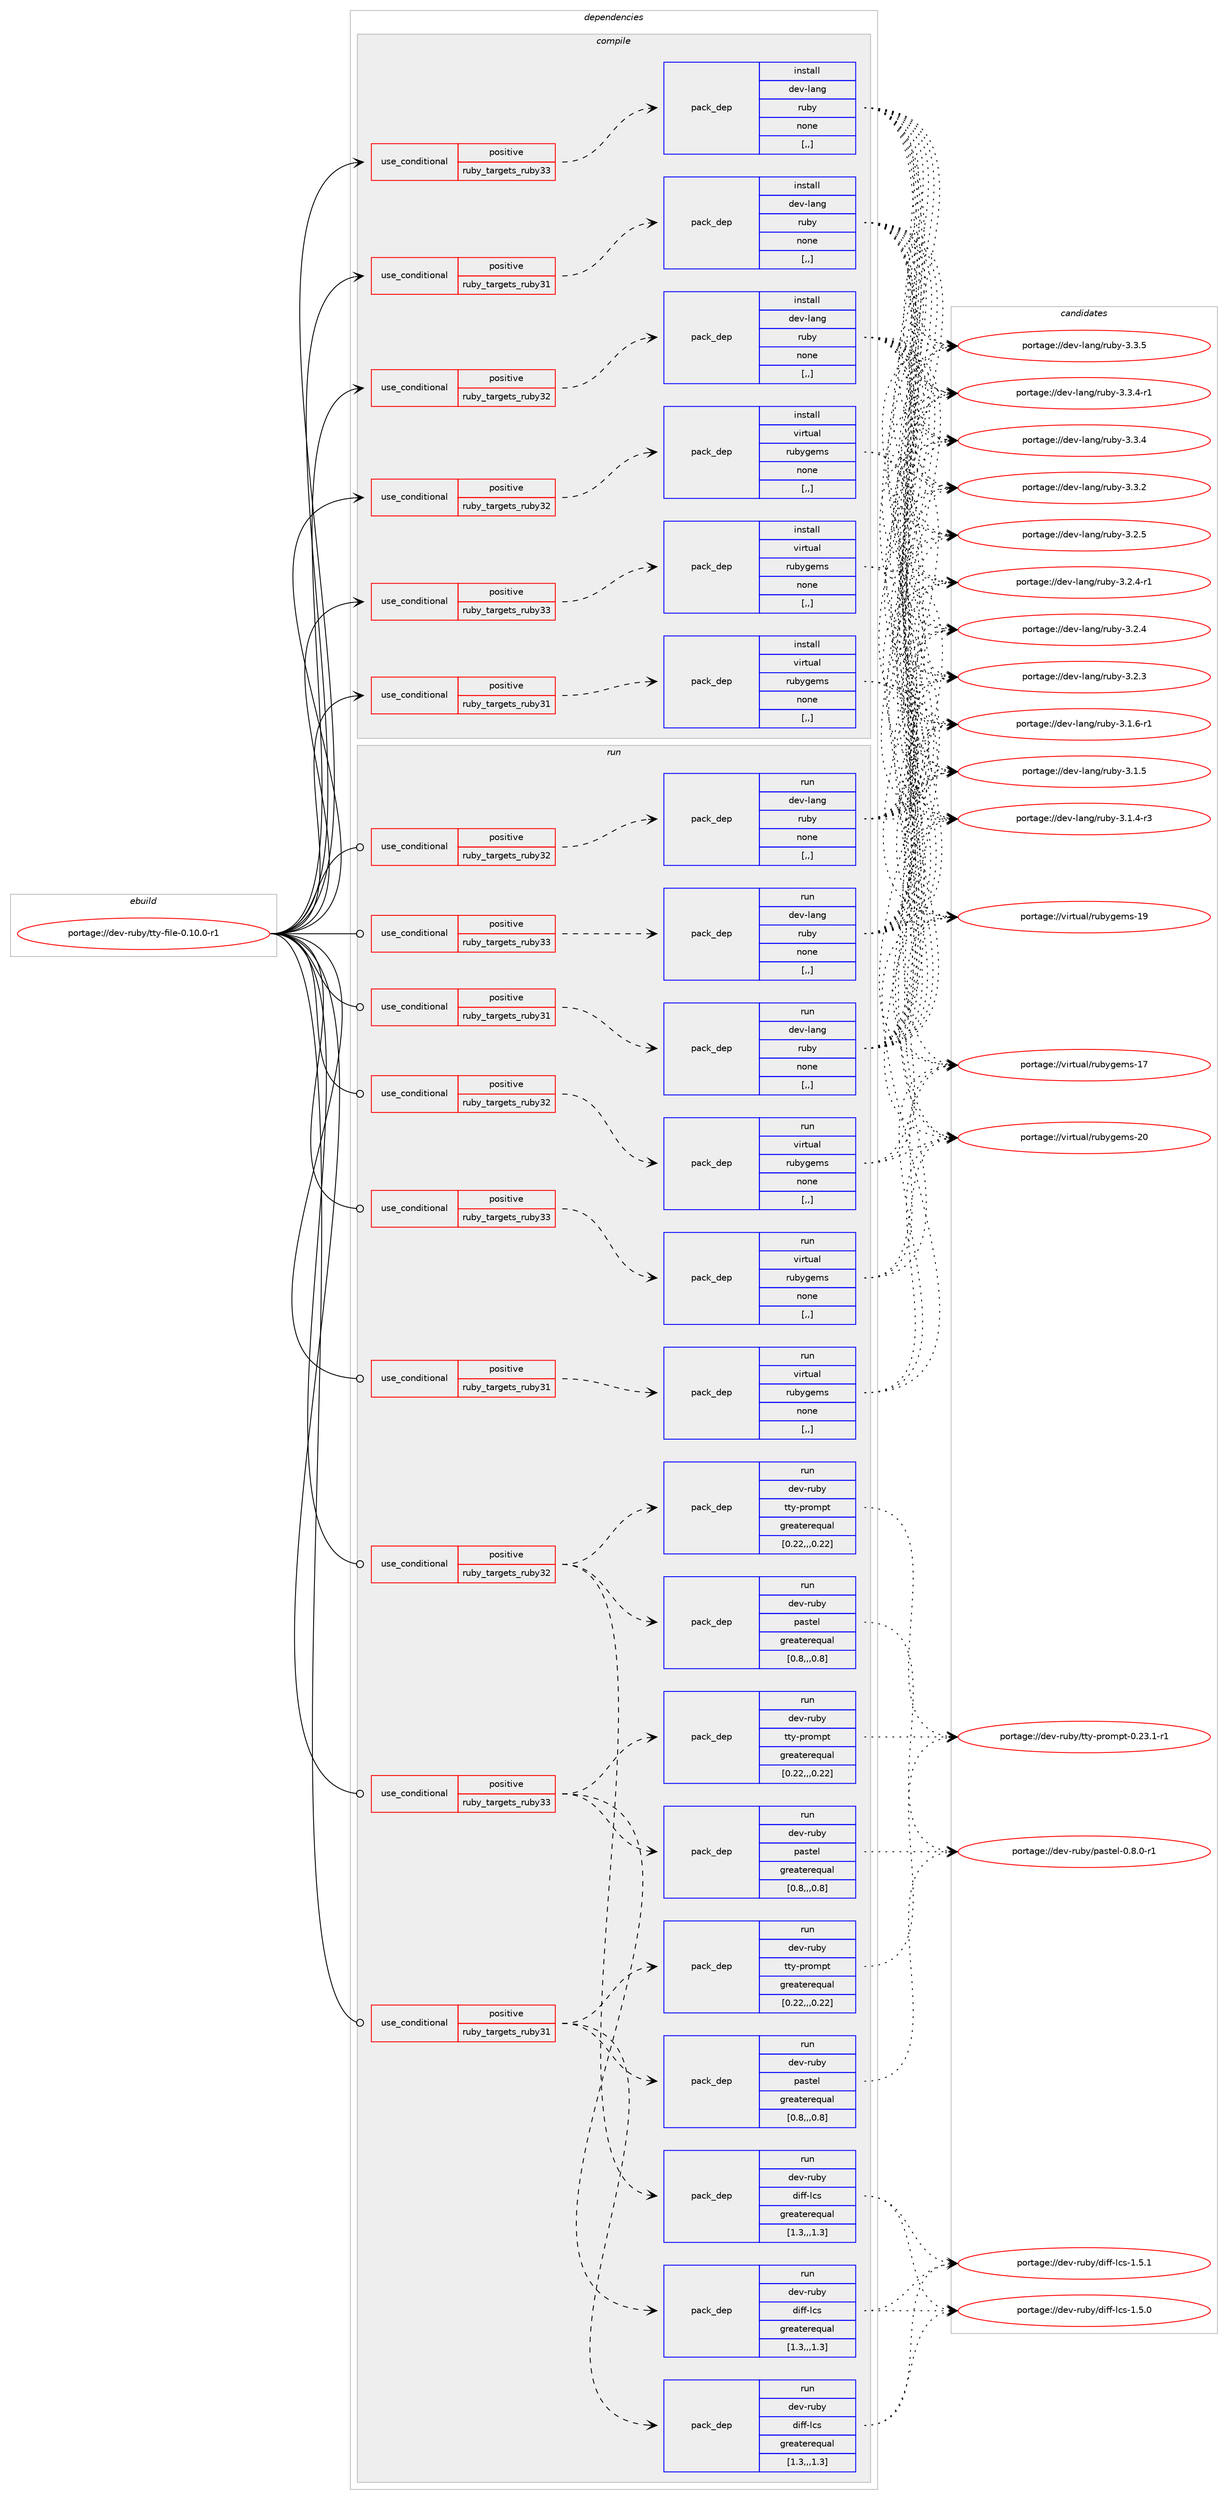 digraph prolog {

# *************
# Graph options
# *************

newrank=true;
concentrate=true;
compound=true;
graph [rankdir=LR,fontname=Helvetica,fontsize=10,ranksep=1.5];#, ranksep=2.5, nodesep=0.2];
edge  [arrowhead=vee];
node  [fontname=Helvetica,fontsize=10];

# **********
# The ebuild
# **********

subgraph cluster_leftcol {
color=gray;
label=<<i>ebuild</i>>;
id [label="portage://dev-ruby/tty-file-0.10.0-r1", color=red, width=4, href="../dev-ruby/tty-file-0.10.0-r1.svg"];
}

# ****************
# The dependencies
# ****************

subgraph cluster_midcol {
color=gray;
label=<<i>dependencies</i>>;
subgraph cluster_compile {
fillcolor="#eeeeee";
style=filled;
label=<<i>compile</i>>;
subgraph cond189403 {
dependency703143 [label=<<TABLE BORDER="0" CELLBORDER="1" CELLSPACING="0" CELLPADDING="4"><TR><TD ROWSPAN="3" CELLPADDING="10">use_conditional</TD></TR><TR><TD>positive</TD></TR><TR><TD>ruby_targets_ruby31</TD></TR></TABLE>>, shape=none, color=red];
subgraph pack508756 {
dependency703144 [label=<<TABLE BORDER="0" CELLBORDER="1" CELLSPACING="0" CELLPADDING="4" WIDTH="220"><TR><TD ROWSPAN="6" CELLPADDING="30">pack_dep</TD></TR><TR><TD WIDTH="110">install</TD></TR><TR><TD>dev-lang</TD></TR><TR><TD>ruby</TD></TR><TR><TD>none</TD></TR><TR><TD>[,,]</TD></TR></TABLE>>, shape=none, color=blue];
}
dependency703143:e -> dependency703144:w [weight=20,style="dashed",arrowhead="vee"];
}
id:e -> dependency703143:w [weight=20,style="solid",arrowhead="vee"];
subgraph cond189404 {
dependency703145 [label=<<TABLE BORDER="0" CELLBORDER="1" CELLSPACING="0" CELLPADDING="4"><TR><TD ROWSPAN="3" CELLPADDING="10">use_conditional</TD></TR><TR><TD>positive</TD></TR><TR><TD>ruby_targets_ruby31</TD></TR></TABLE>>, shape=none, color=red];
subgraph pack508757 {
dependency703146 [label=<<TABLE BORDER="0" CELLBORDER="1" CELLSPACING="0" CELLPADDING="4" WIDTH="220"><TR><TD ROWSPAN="6" CELLPADDING="30">pack_dep</TD></TR><TR><TD WIDTH="110">install</TD></TR><TR><TD>virtual</TD></TR><TR><TD>rubygems</TD></TR><TR><TD>none</TD></TR><TR><TD>[,,]</TD></TR></TABLE>>, shape=none, color=blue];
}
dependency703145:e -> dependency703146:w [weight=20,style="dashed",arrowhead="vee"];
}
id:e -> dependency703145:w [weight=20,style="solid",arrowhead="vee"];
subgraph cond189405 {
dependency703147 [label=<<TABLE BORDER="0" CELLBORDER="1" CELLSPACING="0" CELLPADDING="4"><TR><TD ROWSPAN="3" CELLPADDING="10">use_conditional</TD></TR><TR><TD>positive</TD></TR><TR><TD>ruby_targets_ruby32</TD></TR></TABLE>>, shape=none, color=red];
subgraph pack508758 {
dependency703148 [label=<<TABLE BORDER="0" CELLBORDER="1" CELLSPACING="0" CELLPADDING="4" WIDTH="220"><TR><TD ROWSPAN="6" CELLPADDING="30">pack_dep</TD></TR><TR><TD WIDTH="110">install</TD></TR><TR><TD>dev-lang</TD></TR><TR><TD>ruby</TD></TR><TR><TD>none</TD></TR><TR><TD>[,,]</TD></TR></TABLE>>, shape=none, color=blue];
}
dependency703147:e -> dependency703148:w [weight=20,style="dashed",arrowhead="vee"];
}
id:e -> dependency703147:w [weight=20,style="solid",arrowhead="vee"];
subgraph cond189406 {
dependency703149 [label=<<TABLE BORDER="0" CELLBORDER="1" CELLSPACING="0" CELLPADDING="4"><TR><TD ROWSPAN="3" CELLPADDING="10">use_conditional</TD></TR><TR><TD>positive</TD></TR><TR><TD>ruby_targets_ruby32</TD></TR></TABLE>>, shape=none, color=red];
subgraph pack508759 {
dependency703150 [label=<<TABLE BORDER="0" CELLBORDER="1" CELLSPACING="0" CELLPADDING="4" WIDTH="220"><TR><TD ROWSPAN="6" CELLPADDING="30">pack_dep</TD></TR><TR><TD WIDTH="110">install</TD></TR><TR><TD>virtual</TD></TR><TR><TD>rubygems</TD></TR><TR><TD>none</TD></TR><TR><TD>[,,]</TD></TR></TABLE>>, shape=none, color=blue];
}
dependency703149:e -> dependency703150:w [weight=20,style="dashed",arrowhead="vee"];
}
id:e -> dependency703149:w [weight=20,style="solid",arrowhead="vee"];
subgraph cond189407 {
dependency703151 [label=<<TABLE BORDER="0" CELLBORDER="1" CELLSPACING="0" CELLPADDING="4"><TR><TD ROWSPAN="3" CELLPADDING="10">use_conditional</TD></TR><TR><TD>positive</TD></TR><TR><TD>ruby_targets_ruby33</TD></TR></TABLE>>, shape=none, color=red];
subgraph pack508760 {
dependency703152 [label=<<TABLE BORDER="0" CELLBORDER="1" CELLSPACING="0" CELLPADDING="4" WIDTH="220"><TR><TD ROWSPAN="6" CELLPADDING="30">pack_dep</TD></TR><TR><TD WIDTH="110">install</TD></TR><TR><TD>dev-lang</TD></TR><TR><TD>ruby</TD></TR><TR><TD>none</TD></TR><TR><TD>[,,]</TD></TR></TABLE>>, shape=none, color=blue];
}
dependency703151:e -> dependency703152:w [weight=20,style="dashed",arrowhead="vee"];
}
id:e -> dependency703151:w [weight=20,style="solid",arrowhead="vee"];
subgraph cond189408 {
dependency703153 [label=<<TABLE BORDER="0" CELLBORDER="1" CELLSPACING="0" CELLPADDING="4"><TR><TD ROWSPAN="3" CELLPADDING="10">use_conditional</TD></TR><TR><TD>positive</TD></TR><TR><TD>ruby_targets_ruby33</TD></TR></TABLE>>, shape=none, color=red];
subgraph pack508761 {
dependency703154 [label=<<TABLE BORDER="0" CELLBORDER="1" CELLSPACING="0" CELLPADDING="4" WIDTH="220"><TR><TD ROWSPAN="6" CELLPADDING="30">pack_dep</TD></TR><TR><TD WIDTH="110">install</TD></TR><TR><TD>virtual</TD></TR><TR><TD>rubygems</TD></TR><TR><TD>none</TD></TR><TR><TD>[,,]</TD></TR></TABLE>>, shape=none, color=blue];
}
dependency703153:e -> dependency703154:w [weight=20,style="dashed",arrowhead="vee"];
}
id:e -> dependency703153:w [weight=20,style="solid",arrowhead="vee"];
}
subgraph cluster_compileandrun {
fillcolor="#eeeeee";
style=filled;
label=<<i>compile and run</i>>;
}
subgraph cluster_run {
fillcolor="#eeeeee";
style=filled;
label=<<i>run</i>>;
subgraph cond189409 {
dependency703155 [label=<<TABLE BORDER="0" CELLBORDER="1" CELLSPACING="0" CELLPADDING="4"><TR><TD ROWSPAN="3" CELLPADDING="10">use_conditional</TD></TR><TR><TD>positive</TD></TR><TR><TD>ruby_targets_ruby31</TD></TR></TABLE>>, shape=none, color=red];
subgraph pack508762 {
dependency703156 [label=<<TABLE BORDER="0" CELLBORDER="1" CELLSPACING="0" CELLPADDING="4" WIDTH="220"><TR><TD ROWSPAN="6" CELLPADDING="30">pack_dep</TD></TR><TR><TD WIDTH="110">run</TD></TR><TR><TD>dev-lang</TD></TR><TR><TD>ruby</TD></TR><TR><TD>none</TD></TR><TR><TD>[,,]</TD></TR></TABLE>>, shape=none, color=blue];
}
dependency703155:e -> dependency703156:w [weight=20,style="dashed",arrowhead="vee"];
}
id:e -> dependency703155:w [weight=20,style="solid",arrowhead="odot"];
subgraph cond189410 {
dependency703157 [label=<<TABLE BORDER="0" CELLBORDER="1" CELLSPACING="0" CELLPADDING="4"><TR><TD ROWSPAN="3" CELLPADDING="10">use_conditional</TD></TR><TR><TD>positive</TD></TR><TR><TD>ruby_targets_ruby31</TD></TR></TABLE>>, shape=none, color=red];
subgraph pack508763 {
dependency703158 [label=<<TABLE BORDER="0" CELLBORDER="1" CELLSPACING="0" CELLPADDING="4" WIDTH="220"><TR><TD ROWSPAN="6" CELLPADDING="30">pack_dep</TD></TR><TR><TD WIDTH="110">run</TD></TR><TR><TD>dev-ruby</TD></TR><TR><TD>diff-lcs</TD></TR><TR><TD>greaterequal</TD></TR><TR><TD>[1.3,,,1.3]</TD></TR></TABLE>>, shape=none, color=blue];
}
dependency703157:e -> dependency703158:w [weight=20,style="dashed",arrowhead="vee"];
subgraph pack508764 {
dependency703159 [label=<<TABLE BORDER="0" CELLBORDER="1" CELLSPACING="0" CELLPADDING="4" WIDTH="220"><TR><TD ROWSPAN="6" CELLPADDING="30">pack_dep</TD></TR><TR><TD WIDTH="110">run</TD></TR><TR><TD>dev-ruby</TD></TR><TR><TD>pastel</TD></TR><TR><TD>greaterequal</TD></TR><TR><TD>[0.8,,,0.8]</TD></TR></TABLE>>, shape=none, color=blue];
}
dependency703157:e -> dependency703159:w [weight=20,style="dashed",arrowhead="vee"];
subgraph pack508765 {
dependency703160 [label=<<TABLE BORDER="0" CELLBORDER="1" CELLSPACING="0" CELLPADDING="4" WIDTH="220"><TR><TD ROWSPAN="6" CELLPADDING="30">pack_dep</TD></TR><TR><TD WIDTH="110">run</TD></TR><TR><TD>dev-ruby</TD></TR><TR><TD>tty-prompt</TD></TR><TR><TD>greaterequal</TD></TR><TR><TD>[0.22,,,0.22]</TD></TR></TABLE>>, shape=none, color=blue];
}
dependency703157:e -> dependency703160:w [weight=20,style="dashed",arrowhead="vee"];
}
id:e -> dependency703157:w [weight=20,style="solid",arrowhead="odot"];
subgraph cond189411 {
dependency703161 [label=<<TABLE BORDER="0" CELLBORDER="1" CELLSPACING="0" CELLPADDING="4"><TR><TD ROWSPAN="3" CELLPADDING="10">use_conditional</TD></TR><TR><TD>positive</TD></TR><TR><TD>ruby_targets_ruby31</TD></TR></TABLE>>, shape=none, color=red];
subgraph pack508766 {
dependency703162 [label=<<TABLE BORDER="0" CELLBORDER="1" CELLSPACING="0" CELLPADDING="4" WIDTH="220"><TR><TD ROWSPAN="6" CELLPADDING="30">pack_dep</TD></TR><TR><TD WIDTH="110">run</TD></TR><TR><TD>virtual</TD></TR><TR><TD>rubygems</TD></TR><TR><TD>none</TD></TR><TR><TD>[,,]</TD></TR></TABLE>>, shape=none, color=blue];
}
dependency703161:e -> dependency703162:w [weight=20,style="dashed",arrowhead="vee"];
}
id:e -> dependency703161:w [weight=20,style="solid",arrowhead="odot"];
subgraph cond189412 {
dependency703163 [label=<<TABLE BORDER="0" CELLBORDER="1" CELLSPACING="0" CELLPADDING="4"><TR><TD ROWSPAN="3" CELLPADDING="10">use_conditional</TD></TR><TR><TD>positive</TD></TR><TR><TD>ruby_targets_ruby32</TD></TR></TABLE>>, shape=none, color=red];
subgraph pack508767 {
dependency703164 [label=<<TABLE BORDER="0" CELLBORDER="1" CELLSPACING="0" CELLPADDING="4" WIDTH="220"><TR><TD ROWSPAN="6" CELLPADDING="30">pack_dep</TD></TR><TR><TD WIDTH="110">run</TD></TR><TR><TD>dev-lang</TD></TR><TR><TD>ruby</TD></TR><TR><TD>none</TD></TR><TR><TD>[,,]</TD></TR></TABLE>>, shape=none, color=blue];
}
dependency703163:e -> dependency703164:w [weight=20,style="dashed",arrowhead="vee"];
}
id:e -> dependency703163:w [weight=20,style="solid",arrowhead="odot"];
subgraph cond189413 {
dependency703165 [label=<<TABLE BORDER="0" CELLBORDER="1" CELLSPACING="0" CELLPADDING="4"><TR><TD ROWSPAN="3" CELLPADDING="10">use_conditional</TD></TR><TR><TD>positive</TD></TR><TR><TD>ruby_targets_ruby32</TD></TR></TABLE>>, shape=none, color=red];
subgraph pack508768 {
dependency703166 [label=<<TABLE BORDER="0" CELLBORDER="1" CELLSPACING="0" CELLPADDING="4" WIDTH="220"><TR><TD ROWSPAN="6" CELLPADDING="30">pack_dep</TD></TR><TR><TD WIDTH="110">run</TD></TR><TR><TD>dev-ruby</TD></TR><TR><TD>diff-lcs</TD></TR><TR><TD>greaterequal</TD></TR><TR><TD>[1.3,,,1.3]</TD></TR></TABLE>>, shape=none, color=blue];
}
dependency703165:e -> dependency703166:w [weight=20,style="dashed",arrowhead="vee"];
subgraph pack508769 {
dependency703167 [label=<<TABLE BORDER="0" CELLBORDER="1" CELLSPACING="0" CELLPADDING="4" WIDTH="220"><TR><TD ROWSPAN="6" CELLPADDING="30">pack_dep</TD></TR><TR><TD WIDTH="110">run</TD></TR><TR><TD>dev-ruby</TD></TR><TR><TD>pastel</TD></TR><TR><TD>greaterequal</TD></TR><TR><TD>[0.8,,,0.8]</TD></TR></TABLE>>, shape=none, color=blue];
}
dependency703165:e -> dependency703167:w [weight=20,style="dashed",arrowhead="vee"];
subgraph pack508770 {
dependency703168 [label=<<TABLE BORDER="0" CELLBORDER="1" CELLSPACING="0" CELLPADDING="4" WIDTH="220"><TR><TD ROWSPAN="6" CELLPADDING="30">pack_dep</TD></TR><TR><TD WIDTH="110">run</TD></TR><TR><TD>dev-ruby</TD></TR><TR><TD>tty-prompt</TD></TR><TR><TD>greaterequal</TD></TR><TR><TD>[0.22,,,0.22]</TD></TR></TABLE>>, shape=none, color=blue];
}
dependency703165:e -> dependency703168:w [weight=20,style="dashed",arrowhead="vee"];
}
id:e -> dependency703165:w [weight=20,style="solid",arrowhead="odot"];
subgraph cond189414 {
dependency703169 [label=<<TABLE BORDER="0" CELLBORDER="1" CELLSPACING="0" CELLPADDING="4"><TR><TD ROWSPAN="3" CELLPADDING="10">use_conditional</TD></TR><TR><TD>positive</TD></TR><TR><TD>ruby_targets_ruby32</TD></TR></TABLE>>, shape=none, color=red];
subgraph pack508771 {
dependency703170 [label=<<TABLE BORDER="0" CELLBORDER="1" CELLSPACING="0" CELLPADDING="4" WIDTH="220"><TR><TD ROWSPAN="6" CELLPADDING="30">pack_dep</TD></TR><TR><TD WIDTH="110">run</TD></TR><TR><TD>virtual</TD></TR><TR><TD>rubygems</TD></TR><TR><TD>none</TD></TR><TR><TD>[,,]</TD></TR></TABLE>>, shape=none, color=blue];
}
dependency703169:e -> dependency703170:w [weight=20,style="dashed",arrowhead="vee"];
}
id:e -> dependency703169:w [weight=20,style="solid",arrowhead="odot"];
subgraph cond189415 {
dependency703171 [label=<<TABLE BORDER="0" CELLBORDER="1" CELLSPACING="0" CELLPADDING="4"><TR><TD ROWSPAN="3" CELLPADDING="10">use_conditional</TD></TR><TR><TD>positive</TD></TR><TR><TD>ruby_targets_ruby33</TD></TR></TABLE>>, shape=none, color=red];
subgraph pack508772 {
dependency703172 [label=<<TABLE BORDER="0" CELLBORDER="1" CELLSPACING="0" CELLPADDING="4" WIDTH="220"><TR><TD ROWSPAN="6" CELLPADDING="30">pack_dep</TD></TR><TR><TD WIDTH="110">run</TD></TR><TR><TD>dev-lang</TD></TR><TR><TD>ruby</TD></TR><TR><TD>none</TD></TR><TR><TD>[,,]</TD></TR></TABLE>>, shape=none, color=blue];
}
dependency703171:e -> dependency703172:w [weight=20,style="dashed",arrowhead="vee"];
}
id:e -> dependency703171:w [weight=20,style="solid",arrowhead="odot"];
subgraph cond189416 {
dependency703173 [label=<<TABLE BORDER="0" CELLBORDER="1" CELLSPACING="0" CELLPADDING="4"><TR><TD ROWSPAN="3" CELLPADDING="10">use_conditional</TD></TR><TR><TD>positive</TD></TR><TR><TD>ruby_targets_ruby33</TD></TR></TABLE>>, shape=none, color=red];
subgraph pack508773 {
dependency703174 [label=<<TABLE BORDER="0" CELLBORDER="1" CELLSPACING="0" CELLPADDING="4" WIDTH="220"><TR><TD ROWSPAN="6" CELLPADDING="30">pack_dep</TD></TR><TR><TD WIDTH="110">run</TD></TR><TR><TD>dev-ruby</TD></TR><TR><TD>diff-lcs</TD></TR><TR><TD>greaterequal</TD></TR><TR><TD>[1.3,,,1.3]</TD></TR></TABLE>>, shape=none, color=blue];
}
dependency703173:e -> dependency703174:w [weight=20,style="dashed",arrowhead="vee"];
subgraph pack508774 {
dependency703175 [label=<<TABLE BORDER="0" CELLBORDER="1" CELLSPACING="0" CELLPADDING="4" WIDTH="220"><TR><TD ROWSPAN="6" CELLPADDING="30">pack_dep</TD></TR><TR><TD WIDTH="110">run</TD></TR><TR><TD>dev-ruby</TD></TR><TR><TD>pastel</TD></TR><TR><TD>greaterequal</TD></TR><TR><TD>[0.8,,,0.8]</TD></TR></TABLE>>, shape=none, color=blue];
}
dependency703173:e -> dependency703175:w [weight=20,style="dashed",arrowhead="vee"];
subgraph pack508775 {
dependency703176 [label=<<TABLE BORDER="0" CELLBORDER="1" CELLSPACING="0" CELLPADDING="4" WIDTH="220"><TR><TD ROWSPAN="6" CELLPADDING="30">pack_dep</TD></TR><TR><TD WIDTH="110">run</TD></TR><TR><TD>dev-ruby</TD></TR><TR><TD>tty-prompt</TD></TR><TR><TD>greaterequal</TD></TR><TR><TD>[0.22,,,0.22]</TD></TR></TABLE>>, shape=none, color=blue];
}
dependency703173:e -> dependency703176:w [weight=20,style="dashed",arrowhead="vee"];
}
id:e -> dependency703173:w [weight=20,style="solid",arrowhead="odot"];
subgraph cond189417 {
dependency703177 [label=<<TABLE BORDER="0" CELLBORDER="1" CELLSPACING="0" CELLPADDING="4"><TR><TD ROWSPAN="3" CELLPADDING="10">use_conditional</TD></TR><TR><TD>positive</TD></TR><TR><TD>ruby_targets_ruby33</TD></TR></TABLE>>, shape=none, color=red];
subgraph pack508776 {
dependency703178 [label=<<TABLE BORDER="0" CELLBORDER="1" CELLSPACING="0" CELLPADDING="4" WIDTH="220"><TR><TD ROWSPAN="6" CELLPADDING="30">pack_dep</TD></TR><TR><TD WIDTH="110">run</TD></TR><TR><TD>virtual</TD></TR><TR><TD>rubygems</TD></TR><TR><TD>none</TD></TR><TR><TD>[,,]</TD></TR></TABLE>>, shape=none, color=blue];
}
dependency703177:e -> dependency703178:w [weight=20,style="dashed",arrowhead="vee"];
}
id:e -> dependency703177:w [weight=20,style="solid",arrowhead="odot"];
}
}

# **************
# The candidates
# **************

subgraph cluster_choices {
rank=same;
color=gray;
label=<<i>candidates</i>>;

subgraph choice508756 {
color=black;
nodesep=1;
choice10010111845108971101034711411798121455146514653 [label="portage://dev-lang/ruby-3.3.5", color=red, width=4,href="../dev-lang/ruby-3.3.5.svg"];
choice100101118451089711010347114117981214551465146524511449 [label="portage://dev-lang/ruby-3.3.4-r1", color=red, width=4,href="../dev-lang/ruby-3.3.4-r1.svg"];
choice10010111845108971101034711411798121455146514652 [label="portage://dev-lang/ruby-3.3.4", color=red, width=4,href="../dev-lang/ruby-3.3.4.svg"];
choice10010111845108971101034711411798121455146514650 [label="portage://dev-lang/ruby-3.3.2", color=red, width=4,href="../dev-lang/ruby-3.3.2.svg"];
choice10010111845108971101034711411798121455146504653 [label="portage://dev-lang/ruby-3.2.5", color=red, width=4,href="../dev-lang/ruby-3.2.5.svg"];
choice100101118451089711010347114117981214551465046524511449 [label="portage://dev-lang/ruby-3.2.4-r1", color=red, width=4,href="../dev-lang/ruby-3.2.4-r1.svg"];
choice10010111845108971101034711411798121455146504652 [label="portage://dev-lang/ruby-3.2.4", color=red, width=4,href="../dev-lang/ruby-3.2.4.svg"];
choice10010111845108971101034711411798121455146504651 [label="portage://dev-lang/ruby-3.2.3", color=red, width=4,href="../dev-lang/ruby-3.2.3.svg"];
choice100101118451089711010347114117981214551464946544511449 [label="portage://dev-lang/ruby-3.1.6-r1", color=red, width=4,href="../dev-lang/ruby-3.1.6-r1.svg"];
choice10010111845108971101034711411798121455146494653 [label="portage://dev-lang/ruby-3.1.5", color=red, width=4,href="../dev-lang/ruby-3.1.5.svg"];
choice100101118451089711010347114117981214551464946524511451 [label="portage://dev-lang/ruby-3.1.4-r3", color=red, width=4,href="../dev-lang/ruby-3.1.4-r3.svg"];
dependency703144:e -> choice10010111845108971101034711411798121455146514653:w [style=dotted,weight="100"];
dependency703144:e -> choice100101118451089711010347114117981214551465146524511449:w [style=dotted,weight="100"];
dependency703144:e -> choice10010111845108971101034711411798121455146514652:w [style=dotted,weight="100"];
dependency703144:e -> choice10010111845108971101034711411798121455146514650:w [style=dotted,weight="100"];
dependency703144:e -> choice10010111845108971101034711411798121455146504653:w [style=dotted,weight="100"];
dependency703144:e -> choice100101118451089711010347114117981214551465046524511449:w [style=dotted,weight="100"];
dependency703144:e -> choice10010111845108971101034711411798121455146504652:w [style=dotted,weight="100"];
dependency703144:e -> choice10010111845108971101034711411798121455146504651:w [style=dotted,weight="100"];
dependency703144:e -> choice100101118451089711010347114117981214551464946544511449:w [style=dotted,weight="100"];
dependency703144:e -> choice10010111845108971101034711411798121455146494653:w [style=dotted,weight="100"];
dependency703144:e -> choice100101118451089711010347114117981214551464946524511451:w [style=dotted,weight="100"];
}
subgraph choice508757 {
color=black;
nodesep=1;
choice118105114116117971084711411798121103101109115455048 [label="portage://virtual/rubygems-20", color=red, width=4,href="../virtual/rubygems-20.svg"];
choice118105114116117971084711411798121103101109115454957 [label="portage://virtual/rubygems-19", color=red, width=4,href="../virtual/rubygems-19.svg"];
choice118105114116117971084711411798121103101109115454955 [label="portage://virtual/rubygems-17", color=red, width=4,href="../virtual/rubygems-17.svg"];
dependency703146:e -> choice118105114116117971084711411798121103101109115455048:w [style=dotted,weight="100"];
dependency703146:e -> choice118105114116117971084711411798121103101109115454957:w [style=dotted,weight="100"];
dependency703146:e -> choice118105114116117971084711411798121103101109115454955:w [style=dotted,weight="100"];
}
subgraph choice508758 {
color=black;
nodesep=1;
choice10010111845108971101034711411798121455146514653 [label="portage://dev-lang/ruby-3.3.5", color=red, width=4,href="../dev-lang/ruby-3.3.5.svg"];
choice100101118451089711010347114117981214551465146524511449 [label="portage://dev-lang/ruby-3.3.4-r1", color=red, width=4,href="../dev-lang/ruby-3.3.4-r1.svg"];
choice10010111845108971101034711411798121455146514652 [label="portage://dev-lang/ruby-3.3.4", color=red, width=4,href="../dev-lang/ruby-3.3.4.svg"];
choice10010111845108971101034711411798121455146514650 [label="portage://dev-lang/ruby-3.3.2", color=red, width=4,href="../dev-lang/ruby-3.3.2.svg"];
choice10010111845108971101034711411798121455146504653 [label="portage://dev-lang/ruby-3.2.5", color=red, width=4,href="../dev-lang/ruby-3.2.5.svg"];
choice100101118451089711010347114117981214551465046524511449 [label="portage://dev-lang/ruby-3.2.4-r1", color=red, width=4,href="../dev-lang/ruby-3.2.4-r1.svg"];
choice10010111845108971101034711411798121455146504652 [label="portage://dev-lang/ruby-3.2.4", color=red, width=4,href="../dev-lang/ruby-3.2.4.svg"];
choice10010111845108971101034711411798121455146504651 [label="portage://dev-lang/ruby-3.2.3", color=red, width=4,href="../dev-lang/ruby-3.2.3.svg"];
choice100101118451089711010347114117981214551464946544511449 [label="portage://dev-lang/ruby-3.1.6-r1", color=red, width=4,href="../dev-lang/ruby-3.1.6-r1.svg"];
choice10010111845108971101034711411798121455146494653 [label="portage://dev-lang/ruby-3.1.5", color=red, width=4,href="../dev-lang/ruby-3.1.5.svg"];
choice100101118451089711010347114117981214551464946524511451 [label="portage://dev-lang/ruby-3.1.4-r3", color=red, width=4,href="../dev-lang/ruby-3.1.4-r3.svg"];
dependency703148:e -> choice10010111845108971101034711411798121455146514653:w [style=dotted,weight="100"];
dependency703148:e -> choice100101118451089711010347114117981214551465146524511449:w [style=dotted,weight="100"];
dependency703148:e -> choice10010111845108971101034711411798121455146514652:w [style=dotted,weight="100"];
dependency703148:e -> choice10010111845108971101034711411798121455146514650:w [style=dotted,weight="100"];
dependency703148:e -> choice10010111845108971101034711411798121455146504653:w [style=dotted,weight="100"];
dependency703148:e -> choice100101118451089711010347114117981214551465046524511449:w [style=dotted,weight="100"];
dependency703148:e -> choice10010111845108971101034711411798121455146504652:w [style=dotted,weight="100"];
dependency703148:e -> choice10010111845108971101034711411798121455146504651:w [style=dotted,weight="100"];
dependency703148:e -> choice100101118451089711010347114117981214551464946544511449:w [style=dotted,weight="100"];
dependency703148:e -> choice10010111845108971101034711411798121455146494653:w [style=dotted,weight="100"];
dependency703148:e -> choice100101118451089711010347114117981214551464946524511451:w [style=dotted,weight="100"];
}
subgraph choice508759 {
color=black;
nodesep=1;
choice118105114116117971084711411798121103101109115455048 [label="portage://virtual/rubygems-20", color=red, width=4,href="../virtual/rubygems-20.svg"];
choice118105114116117971084711411798121103101109115454957 [label="portage://virtual/rubygems-19", color=red, width=4,href="../virtual/rubygems-19.svg"];
choice118105114116117971084711411798121103101109115454955 [label="portage://virtual/rubygems-17", color=red, width=4,href="../virtual/rubygems-17.svg"];
dependency703150:e -> choice118105114116117971084711411798121103101109115455048:w [style=dotted,weight="100"];
dependency703150:e -> choice118105114116117971084711411798121103101109115454957:w [style=dotted,weight="100"];
dependency703150:e -> choice118105114116117971084711411798121103101109115454955:w [style=dotted,weight="100"];
}
subgraph choice508760 {
color=black;
nodesep=1;
choice10010111845108971101034711411798121455146514653 [label="portage://dev-lang/ruby-3.3.5", color=red, width=4,href="../dev-lang/ruby-3.3.5.svg"];
choice100101118451089711010347114117981214551465146524511449 [label="portage://dev-lang/ruby-3.3.4-r1", color=red, width=4,href="../dev-lang/ruby-3.3.4-r1.svg"];
choice10010111845108971101034711411798121455146514652 [label="portage://dev-lang/ruby-3.3.4", color=red, width=4,href="../dev-lang/ruby-3.3.4.svg"];
choice10010111845108971101034711411798121455146514650 [label="portage://dev-lang/ruby-3.3.2", color=red, width=4,href="../dev-lang/ruby-3.3.2.svg"];
choice10010111845108971101034711411798121455146504653 [label="portage://dev-lang/ruby-3.2.5", color=red, width=4,href="../dev-lang/ruby-3.2.5.svg"];
choice100101118451089711010347114117981214551465046524511449 [label="portage://dev-lang/ruby-3.2.4-r1", color=red, width=4,href="../dev-lang/ruby-3.2.4-r1.svg"];
choice10010111845108971101034711411798121455146504652 [label="portage://dev-lang/ruby-3.2.4", color=red, width=4,href="../dev-lang/ruby-3.2.4.svg"];
choice10010111845108971101034711411798121455146504651 [label="portage://dev-lang/ruby-3.2.3", color=red, width=4,href="../dev-lang/ruby-3.2.3.svg"];
choice100101118451089711010347114117981214551464946544511449 [label="portage://dev-lang/ruby-3.1.6-r1", color=red, width=4,href="../dev-lang/ruby-3.1.6-r1.svg"];
choice10010111845108971101034711411798121455146494653 [label="portage://dev-lang/ruby-3.1.5", color=red, width=4,href="../dev-lang/ruby-3.1.5.svg"];
choice100101118451089711010347114117981214551464946524511451 [label="portage://dev-lang/ruby-3.1.4-r3", color=red, width=4,href="../dev-lang/ruby-3.1.4-r3.svg"];
dependency703152:e -> choice10010111845108971101034711411798121455146514653:w [style=dotted,weight="100"];
dependency703152:e -> choice100101118451089711010347114117981214551465146524511449:w [style=dotted,weight="100"];
dependency703152:e -> choice10010111845108971101034711411798121455146514652:w [style=dotted,weight="100"];
dependency703152:e -> choice10010111845108971101034711411798121455146514650:w [style=dotted,weight="100"];
dependency703152:e -> choice10010111845108971101034711411798121455146504653:w [style=dotted,weight="100"];
dependency703152:e -> choice100101118451089711010347114117981214551465046524511449:w [style=dotted,weight="100"];
dependency703152:e -> choice10010111845108971101034711411798121455146504652:w [style=dotted,weight="100"];
dependency703152:e -> choice10010111845108971101034711411798121455146504651:w [style=dotted,weight="100"];
dependency703152:e -> choice100101118451089711010347114117981214551464946544511449:w [style=dotted,weight="100"];
dependency703152:e -> choice10010111845108971101034711411798121455146494653:w [style=dotted,weight="100"];
dependency703152:e -> choice100101118451089711010347114117981214551464946524511451:w [style=dotted,weight="100"];
}
subgraph choice508761 {
color=black;
nodesep=1;
choice118105114116117971084711411798121103101109115455048 [label="portage://virtual/rubygems-20", color=red, width=4,href="../virtual/rubygems-20.svg"];
choice118105114116117971084711411798121103101109115454957 [label="portage://virtual/rubygems-19", color=red, width=4,href="../virtual/rubygems-19.svg"];
choice118105114116117971084711411798121103101109115454955 [label="portage://virtual/rubygems-17", color=red, width=4,href="../virtual/rubygems-17.svg"];
dependency703154:e -> choice118105114116117971084711411798121103101109115455048:w [style=dotted,weight="100"];
dependency703154:e -> choice118105114116117971084711411798121103101109115454957:w [style=dotted,weight="100"];
dependency703154:e -> choice118105114116117971084711411798121103101109115454955:w [style=dotted,weight="100"];
}
subgraph choice508762 {
color=black;
nodesep=1;
choice10010111845108971101034711411798121455146514653 [label="portage://dev-lang/ruby-3.3.5", color=red, width=4,href="../dev-lang/ruby-3.3.5.svg"];
choice100101118451089711010347114117981214551465146524511449 [label="portage://dev-lang/ruby-3.3.4-r1", color=red, width=4,href="../dev-lang/ruby-3.3.4-r1.svg"];
choice10010111845108971101034711411798121455146514652 [label="portage://dev-lang/ruby-3.3.4", color=red, width=4,href="../dev-lang/ruby-3.3.4.svg"];
choice10010111845108971101034711411798121455146514650 [label="portage://dev-lang/ruby-3.3.2", color=red, width=4,href="../dev-lang/ruby-3.3.2.svg"];
choice10010111845108971101034711411798121455146504653 [label="portage://dev-lang/ruby-3.2.5", color=red, width=4,href="../dev-lang/ruby-3.2.5.svg"];
choice100101118451089711010347114117981214551465046524511449 [label="portage://dev-lang/ruby-3.2.4-r1", color=red, width=4,href="../dev-lang/ruby-3.2.4-r1.svg"];
choice10010111845108971101034711411798121455146504652 [label="portage://dev-lang/ruby-3.2.4", color=red, width=4,href="../dev-lang/ruby-3.2.4.svg"];
choice10010111845108971101034711411798121455146504651 [label="portage://dev-lang/ruby-3.2.3", color=red, width=4,href="../dev-lang/ruby-3.2.3.svg"];
choice100101118451089711010347114117981214551464946544511449 [label="portage://dev-lang/ruby-3.1.6-r1", color=red, width=4,href="../dev-lang/ruby-3.1.6-r1.svg"];
choice10010111845108971101034711411798121455146494653 [label="portage://dev-lang/ruby-3.1.5", color=red, width=4,href="../dev-lang/ruby-3.1.5.svg"];
choice100101118451089711010347114117981214551464946524511451 [label="portage://dev-lang/ruby-3.1.4-r3", color=red, width=4,href="../dev-lang/ruby-3.1.4-r3.svg"];
dependency703156:e -> choice10010111845108971101034711411798121455146514653:w [style=dotted,weight="100"];
dependency703156:e -> choice100101118451089711010347114117981214551465146524511449:w [style=dotted,weight="100"];
dependency703156:e -> choice10010111845108971101034711411798121455146514652:w [style=dotted,weight="100"];
dependency703156:e -> choice10010111845108971101034711411798121455146514650:w [style=dotted,weight="100"];
dependency703156:e -> choice10010111845108971101034711411798121455146504653:w [style=dotted,weight="100"];
dependency703156:e -> choice100101118451089711010347114117981214551465046524511449:w [style=dotted,weight="100"];
dependency703156:e -> choice10010111845108971101034711411798121455146504652:w [style=dotted,weight="100"];
dependency703156:e -> choice10010111845108971101034711411798121455146504651:w [style=dotted,weight="100"];
dependency703156:e -> choice100101118451089711010347114117981214551464946544511449:w [style=dotted,weight="100"];
dependency703156:e -> choice10010111845108971101034711411798121455146494653:w [style=dotted,weight="100"];
dependency703156:e -> choice100101118451089711010347114117981214551464946524511451:w [style=dotted,weight="100"];
}
subgraph choice508763 {
color=black;
nodesep=1;
choice1001011184511411798121471001051021024510899115454946534649 [label="portage://dev-ruby/diff-lcs-1.5.1", color=red, width=4,href="../dev-ruby/diff-lcs-1.5.1.svg"];
choice1001011184511411798121471001051021024510899115454946534648 [label="portage://dev-ruby/diff-lcs-1.5.0", color=red, width=4,href="../dev-ruby/diff-lcs-1.5.0.svg"];
dependency703158:e -> choice1001011184511411798121471001051021024510899115454946534649:w [style=dotted,weight="100"];
dependency703158:e -> choice1001011184511411798121471001051021024510899115454946534648:w [style=dotted,weight="100"];
}
subgraph choice508764 {
color=black;
nodesep=1;
choice100101118451141179812147112971151161011084548465646484511449 [label="portage://dev-ruby/pastel-0.8.0-r1", color=red, width=4,href="../dev-ruby/pastel-0.8.0-r1.svg"];
dependency703159:e -> choice100101118451141179812147112971151161011084548465646484511449:w [style=dotted,weight="100"];
}
subgraph choice508765 {
color=black;
nodesep=1;
choice10010111845114117981214711611612145112114111109112116454846505146494511449 [label="portage://dev-ruby/tty-prompt-0.23.1-r1", color=red, width=4,href="../dev-ruby/tty-prompt-0.23.1-r1.svg"];
dependency703160:e -> choice10010111845114117981214711611612145112114111109112116454846505146494511449:w [style=dotted,weight="100"];
}
subgraph choice508766 {
color=black;
nodesep=1;
choice118105114116117971084711411798121103101109115455048 [label="portage://virtual/rubygems-20", color=red, width=4,href="../virtual/rubygems-20.svg"];
choice118105114116117971084711411798121103101109115454957 [label="portage://virtual/rubygems-19", color=red, width=4,href="../virtual/rubygems-19.svg"];
choice118105114116117971084711411798121103101109115454955 [label="portage://virtual/rubygems-17", color=red, width=4,href="../virtual/rubygems-17.svg"];
dependency703162:e -> choice118105114116117971084711411798121103101109115455048:w [style=dotted,weight="100"];
dependency703162:e -> choice118105114116117971084711411798121103101109115454957:w [style=dotted,weight="100"];
dependency703162:e -> choice118105114116117971084711411798121103101109115454955:w [style=dotted,weight="100"];
}
subgraph choice508767 {
color=black;
nodesep=1;
choice10010111845108971101034711411798121455146514653 [label="portage://dev-lang/ruby-3.3.5", color=red, width=4,href="../dev-lang/ruby-3.3.5.svg"];
choice100101118451089711010347114117981214551465146524511449 [label="portage://dev-lang/ruby-3.3.4-r1", color=red, width=4,href="../dev-lang/ruby-3.3.4-r1.svg"];
choice10010111845108971101034711411798121455146514652 [label="portage://dev-lang/ruby-3.3.4", color=red, width=4,href="../dev-lang/ruby-3.3.4.svg"];
choice10010111845108971101034711411798121455146514650 [label="portage://dev-lang/ruby-3.3.2", color=red, width=4,href="../dev-lang/ruby-3.3.2.svg"];
choice10010111845108971101034711411798121455146504653 [label="portage://dev-lang/ruby-3.2.5", color=red, width=4,href="../dev-lang/ruby-3.2.5.svg"];
choice100101118451089711010347114117981214551465046524511449 [label="portage://dev-lang/ruby-3.2.4-r1", color=red, width=4,href="../dev-lang/ruby-3.2.4-r1.svg"];
choice10010111845108971101034711411798121455146504652 [label="portage://dev-lang/ruby-3.2.4", color=red, width=4,href="../dev-lang/ruby-3.2.4.svg"];
choice10010111845108971101034711411798121455146504651 [label="portage://dev-lang/ruby-3.2.3", color=red, width=4,href="../dev-lang/ruby-3.2.3.svg"];
choice100101118451089711010347114117981214551464946544511449 [label="portage://dev-lang/ruby-3.1.6-r1", color=red, width=4,href="../dev-lang/ruby-3.1.6-r1.svg"];
choice10010111845108971101034711411798121455146494653 [label="portage://dev-lang/ruby-3.1.5", color=red, width=4,href="../dev-lang/ruby-3.1.5.svg"];
choice100101118451089711010347114117981214551464946524511451 [label="portage://dev-lang/ruby-3.1.4-r3", color=red, width=4,href="../dev-lang/ruby-3.1.4-r3.svg"];
dependency703164:e -> choice10010111845108971101034711411798121455146514653:w [style=dotted,weight="100"];
dependency703164:e -> choice100101118451089711010347114117981214551465146524511449:w [style=dotted,weight="100"];
dependency703164:e -> choice10010111845108971101034711411798121455146514652:w [style=dotted,weight="100"];
dependency703164:e -> choice10010111845108971101034711411798121455146514650:w [style=dotted,weight="100"];
dependency703164:e -> choice10010111845108971101034711411798121455146504653:w [style=dotted,weight="100"];
dependency703164:e -> choice100101118451089711010347114117981214551465046524511449:w [style=dotted,weight="100"];
dependency703164:e -> choice10010111845108971101034711411798121455146504652:w [style=dotted,weight="100"];
dependency703164:e -> choice10010111845108971101034711411798121455146504651:w [style=dotted,weight="100"];
dependency703164:e -> choice100101118451089711010347114117981214551464946544511449:w [style=dotted,weight="100"];
dependency703164:e -> choice10010111845108971101034711411798121455146494653:w [style=dotted,weight="100"];
dependency703164:e -> choice100101118451089711010347114117981214551464946524511451:w [style=dotted,weight="100"];
}
subgraph choice508768 {
color=black;
nodesep=1;
choice1001011184511411798121471001051021024510899115454946534649 [label="portage://dev-ruby/diff-lcs-1.5.1", color=red, width=4,href="../dev-ruby/diff-lcs-1.5.1.svg"];
choice1001011184511411798121471001051021024510899115454946534648 [label="portage://dev-ruby/diff-lcs-1.5.0", color=red, width=4,href="../dev-ruby/diff-lcs-1.5.0.svg"];
dependency703166:e -> choice1001011184511411798121471001051021024510899115454946534649:w [style=dotted,weight="100"];
dependency703166:e -> choice1001011184511411798121471001051021024510899115454946534648:w [style=dotted,weight="100"];
}
subgraph choice508769 {
color=black;
nodesep=1;
choice100101118451141179812147112971151161011084548465646484511449 [label="portage://dev-ruby/pastel-0.8.0-r1", color=red, width=4,href="../dev-ruby/pastel-0.8.0-r1.svg"];
dependency703167:e -> choice100101118451141179812147112971151161011084548465646484511449:w [style=dotted,weight="100"];
}
subgraph choice508770 {
color=black;
nodesep=1;
choice10010111845114117981214711611612145112114111109112116454846505146494511449 [label="portage://dev-ruby/tty-prompt-0.23.1-r1", color=red, width=4,href="../dev-ruby/tty-prompt-0.23.1-r1.svg"];
dependency703168:e -> choice10010111845114117981214711611612145112114111109112116454846505146494511449:w [style=dotted,weight="100"];
}
subgraph choice508771 {
color=black;
nodesep=1;
choice118105114116117971084711411798121103101109115455048 [label="portage://virtual/rubygems-20", color=red, width=4,href="../virtual/rubygems-20.svg"];
choice118105114116117971084711411798121103101109115454957 [label="portage://virtual/rubygems-19", color=red, width=4,href="../virtual/rubygems-19.svg"];
choice118105114116117971084711411798121103101109115454955 [label="portage://virtual/rubygems-17", color=red, width=4,href="../virtual/rubygems-17.svg"];
dependency703170:e -> choice118105114116117971084711411798121103101109115455048:w [style=dotted,weight="100"];
dependency703170:e -> choice118105114116117971084711411798121103101109115454957:w [style=dotted,weight="100"];
dependency703170:e -> choice118105114116117971084711411798121103101109115454955:w [style=dotted,weight="100"];
}
subgraph choice508772 {
color=black;
nodesep=1;
choice10010111845108971101034711411798121455146514653 [label="portage://dev-lang/ruby-3.3.5", color=red, width=4,href="../dev-lang/ruby-3.3.5.svg"];
choice100101118451089711010347114117981214551465146524511449 [label="portage://dev-lang/ruby-3.3.4-r1", color=red, width=4,href="../dev-lang/ruby-3.3.4-r1.svg"];
choice10010111845108971101034711411798121455146514652 [label="portage://dev-lang/ruby-3.3.4", color=red, width=4,href="../dev-lang/ruby-3.3.4.svg"];
choice10010111845108971101034711411798121455146514650 [label="portage://dev-lang/ruby-3.3.2", color=red, width=4,href="../dev-lang/ruby-3.3.2.svg"];
choice10010111845108971101034711411798121455146504653 [label="portage://dev-lang/ruby-3.2.5", color=red, width=4,href="../dev-lang/ruby-3.2.5.svg"];
choice100101118451089711010347114117981214551465046524511449 [label="portage://dev-lang/ruby-3.2.4-r1", color=red, width=4,href="../dev-lang/ruby-3.2.4-r1.svg"];
choice10010111845108971101034711411798121455146504652 [label="portage://dev-lang/ruby-3.2.4", color=red, width=4,href="../dev-lang/ruby-3.2.4.svg"];
choice10010111845108971101034711411798121455146504651 [label="portage://dev-lang/ruby-3.2.3", color=red, width=4,href="../dev-lang/ruby-3.2.3.svg"];
choice100101118451089711010347114117981214551464946544511449 [label="portage://dev-lang/ruby-3.1.6-r1", color=red, width=4,href="../dev-lang/ruby-3.1.6-r1.svg"];
choice10010111845108971101034711411798121455146494653 [label="portage://dev-lang/ruby-3.1.5", color=red, width=4,href="../dev-lang/ruby-3.1.5.svg"];
choice100101118451089711010347114117981214551464946524511451 [label="portage://dev-lang/ruby-3.1.4-r3", color=red, width=4,href="../dev-lang/ruby-3.1.4-r3.svg"];
dependency703172:e -> choice10010111845108971101034711411798121455146514653:w [style=dotted,weight="100"];
dependency703172:e -> choice100101118451089711010347114117981214551465146524511449:w [style=dotted,weight="100"];
dependency703172:e -> choice10010111845108971101034711411798121455146514652:w [style=dotted,weight="100"];
dependency703172:e -> choice10010111845108971101034711411798121455146514650:w [style=dotted,weight="100"];
dependency703172:e -> choice10010111845108971101034711411798121455146504653:w [style=dotted,weight="100"];
dependency703172:e -> choice100101118451089711010347114117981214551465046524511449:w [style=dotted,weight="100"];
dependency703172:e -> choice10010111845108971101034711411798121455146504652:w [style=dotted,weight="100"];
dependency703172:e -> choice10010111845108971101034711411798121455146504651:w [style=dotted,weight="100"];
dependency703172:e -> choice100101118451089711010347114117981214551464946544511449:w [style=dotted,weight="100"];
dependency703172:e -> choice10010111845108971101034711411798121455146494653:w [style=dotted,weight="100"];
dependency703172:e -> choice100101118451089711010347114117981214551464946524511451:w [style=dotted,weight="100"];
}
subgraph choice508773 {
color=black;
nodesep=1;
choice1001011184511411798121471001051021024510899115454946534649 [label="portage://dev-ruby/diff-lcs-1.5.1", color=red, width=4,href="../dev-ruby/diff-lcs-1.5.1.svg"];
choice1001011184511411798121471001051021024510899115454946534648 [label="portage://dev-ruby/diff-lcs-1.5.0", color=red, width=4,href="../dev-ruby/diff-lcs-1.5.0.svg"];
dependency703174:e -> choice1001011184511411798121471001051021024510899115454946534649:w [style=dotted,weight="100"];
dependency703174:e -> choice1001011184511411798121471001051021024510899115454946534648:w [style=dotted,weight="100"];
}
subgraph choice508774 {
color=black;
nodesep=1;
choice100101118451141179812147112971151161011084548465646484511449 [label="portage://dev-ruby/pastel-0.8.0-r1", color=red, width=4,href="../dev-ruby/pastel-0.8.0-r1.svg"];
dependency703175:e -> choice100101118451141179812147112971151161011084548465646484511449:w [style=dotted,weight="100"];
}
subgraph choice508775 {
color=black;
nodesep=1;
choice10010111845114117981214711611612145112114111109112116454846505146494511449 [label="portage://dev-ruby/tty-prompt-0.23.1-r1", color=red, width=4,href="../dev-ruby/tty-prompt-0.23.1-r1.svg"];
dependency703176:e -> choice10010111845114117981214711611612145112114111109112116454846505146494511449:w [style=dotted,weight="100"];
}
subgraph choice508776 {
color=black;
nodesep=1;
choice118105114116117971084711411798121103101109115455048 [label="portage://virtual/rubygems-20", color=red, width=4,href="../virtual/rubygems-20.svg"];
choice118105114116117971084711411798121103101109115454957 [label="portage://virtual/rubygems-19", color=red, width=4,href="../virtual/rubygems-19.svg"];
choice118105114116117971084711411798121103101109115454955 [label="portage://virtual/rubygems-17", color=red, width=4,href="../virtual/rubygems-17.svg"];
dependency703178:e -> choice118105114116117971084711411798121103101109115455048:w [style=dotted,weight="100"];
dependency703178:e -> choice118105114116117971084711411798121103101109115454957:w [style=dotted,weight="100"];
dependency703178:e -> choice118105114116117971084711411798121103101109115454955:w [style=dotted,weight="100"];
}
}

}
